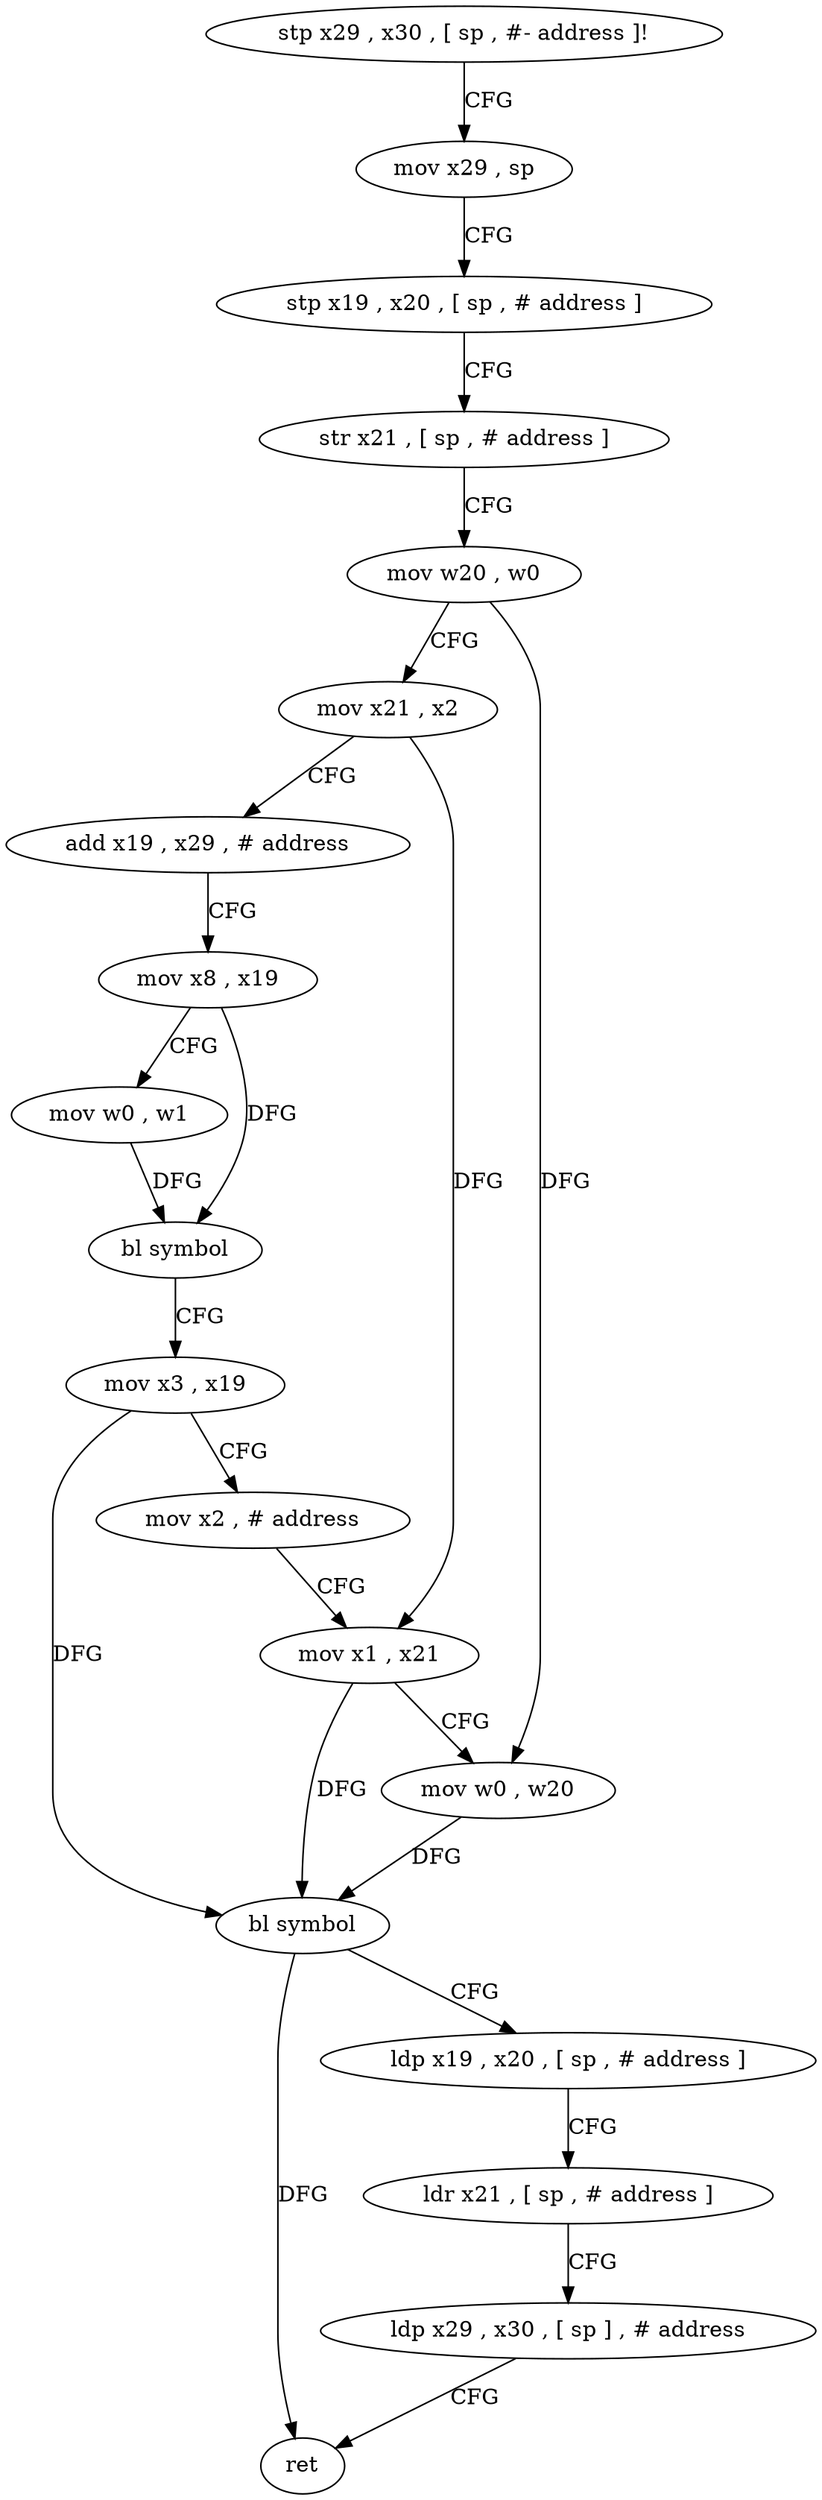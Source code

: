 digraph "func" {
"4228740" [label = "stp x29 , x30 , [ sp , #- address ]!" ]
"4228744" [label = "mov x29 , sp" ]
"4228748" [label = "stp x19 , x20 , [ sp , # address ]" ]
"4228752" [label = "str x21 , [ sp , # address ]" ]
"4228756" [label = "mov w20 , w0" ]
"4228760" [label = "mov x21 , x2" ]
"4228764" [label = "add x19 , x29 , # address" ]
"4228768" [label = "mov x8 , x19" ]
"4228772" [label = "mov w0 , w1" ]
"4228776" [label = "bl symbol" ]
"4228780" [label = "mov x3 , x19" ]
"4228784" [label = "mov x2 , # address" ]
"4228788" [label = "mov x1 , x21" ]
"4228792" [label = "mov w0 , w20" ]
"4228796" [label = "bl symbol" ]
"4228800" [label = "ldp x19 , x20 , [ sp , # address ]" ]
"4228804" [label = "ldr x21 , [ sp , # address ]" ]
"4228808" [label = "ldp x29 , x30 , [ sp ] , # address" ]
"4228812" [label = "ret" ]
"4228740" -> "4228744" [ label = "CFG" ]
"4228744" -> "4228748" [ label = "CFG" ]
"4228748" -> "4228752" [ label = "CFG" ]
"4228752" -> "4228756" [ label = "CFG" ]
"4228756" -> "4228760" [ label = "CFG" ]
"4228756" -> "4228792" [ label = "DFG" ]
"4228760" -> "4228764" [ label = "CFG" ]
"4228760" -> "4228788" [ label = "DFG" ]
"4228764" -> "4228768" [ label = "CFG" ]
"4228768" -> "4228772" [ label = "CFG" ]
"4228768" -> "4228776" [ label = "DFG" ]
"4228772" -> "4228776" [ label = "DFG" ]
"4228776" -> "4228780" [ label = "CFG" ]
"4228780" -> "4228784" [ label = "CFG" ]
"4228780" -> "4228796" [ label = "DFG" ]
"4228784" -> "4228788" [ label = "CFG" ]
"4228788" -> "4228792" [ label = "CFG" ]
"4228788" -> "4228796" [ label = "DFG" ]
"4228792" -> "4228796" [ label = "DFG" ]
"4228796" -> "4228800" [ label = "CFG" ]
"4228796" -> "4228812" [ label = "DFG" ]
"4228800" -> "4228804" [ label = "CFG" ]
"4228804" -> "4228808" [ label = "CFG" ]
"4228808" -> "4228812" [ label = "CFG" ]
}
